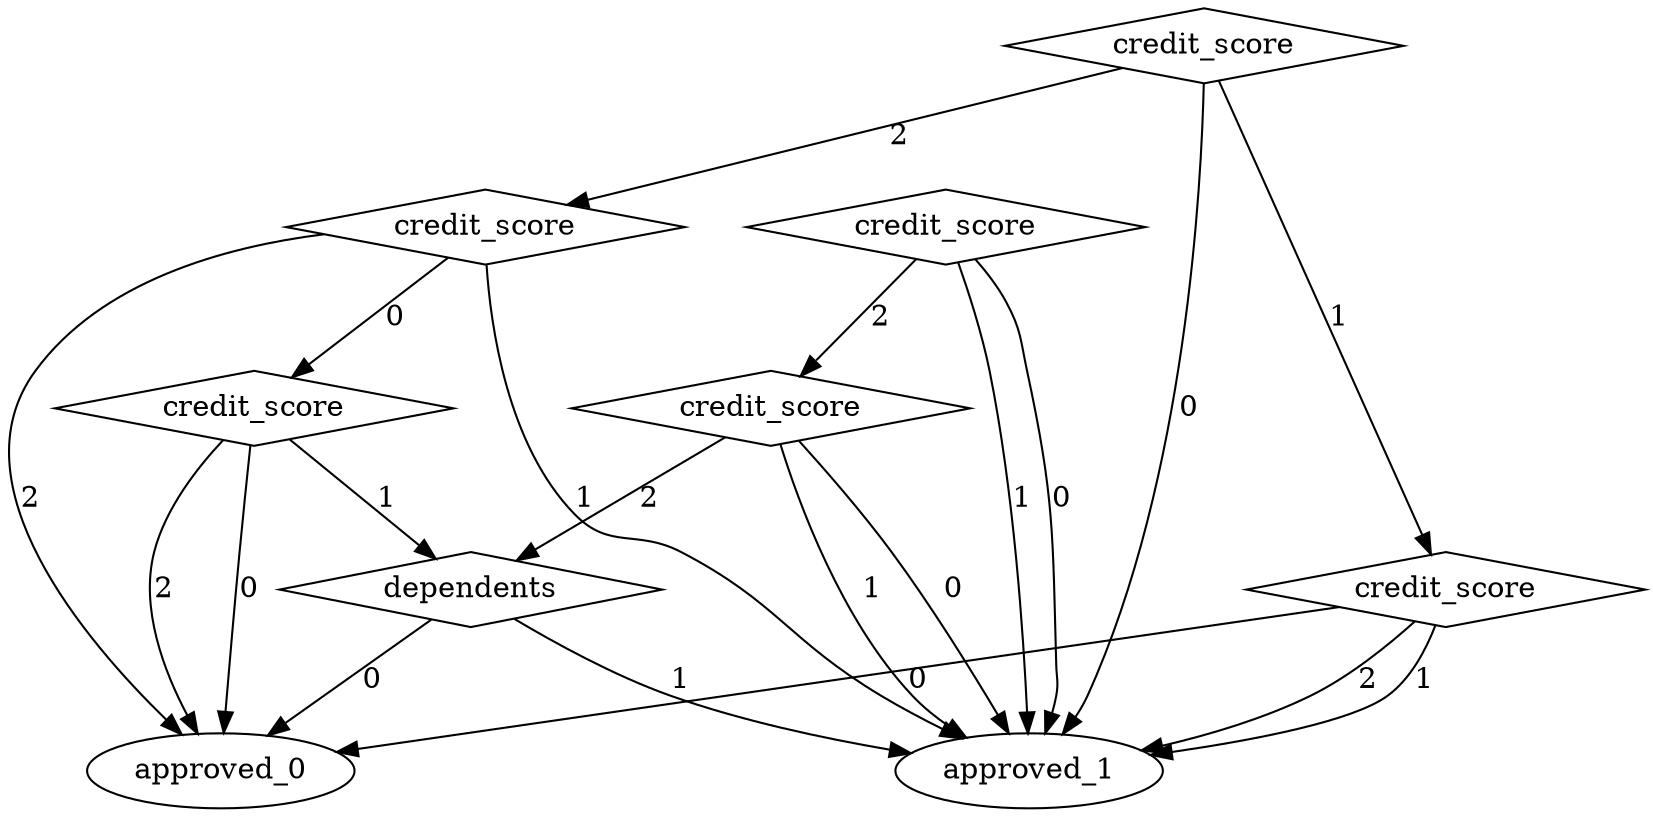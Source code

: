 digraph {
node [label=approved_1,style=""] approved_1
node [label=approved_0,style=""] approved_0
node [label=approved_0,style=""] approved_0
node [label=approved_0,style=""] approved_0
node [label=approved_1,style=""] approved_1
node [label=approved_1,style=""] approved_1
node [label=approved_0,style=""] approved_0
node [label=approved_0,style=""] approved_0
node [label=approved_1,style=""] approved_1
node [label=approved_1,style=""] approved_1
node [label=approved_1,style=""] approved_1
node [label=approved_1,style=""] approved_1
node [label=approved_1,style=""] approved_1
node [label=approved_1,style=""] approved_1
node [label=dependents,shape="diamond",style=""] 6
node [label=credit_score,shape="diamond",style=""] 5
node [label=credit_score,shape="diamond",style=""] 4
node [label=credit_score,shape="diamond",style=""] 3
node [label=credit_score,shape="diamond",style=""] 2
node [label=credit_score,shape="diamond",style=""] 1
node [label=credit_score,shape="diamond",style=""] 0

6 -> approved_1 [label="1"]
6 -> approved_0 [label="0"]
5 -> approved_0 [label="2"]
5 -> 6 [label="1"]
5 -> approved_0 [label="0"]
4 -> approved_1 [label="2"]
4 -> approved_1 [label="1"]
4 -> approved_0 [label="0"]
3 -> approved_0 [label="2"]
3 -> approved_1 [label="1"]
3 -> 5 [label="0"]
2 -> 3 [label="2"]
2 -> 4 [label="1"]
2 -> approved_1 [label="0"]
1 -> 6 [label="2"]
1 -> approved_1 [label="1"]
1 -> approved_1 [label="0"]
0 -> 1 [label="2"]
0 -> approved_1 [label="1"]
0 -> approved_1 [label="0"]
}